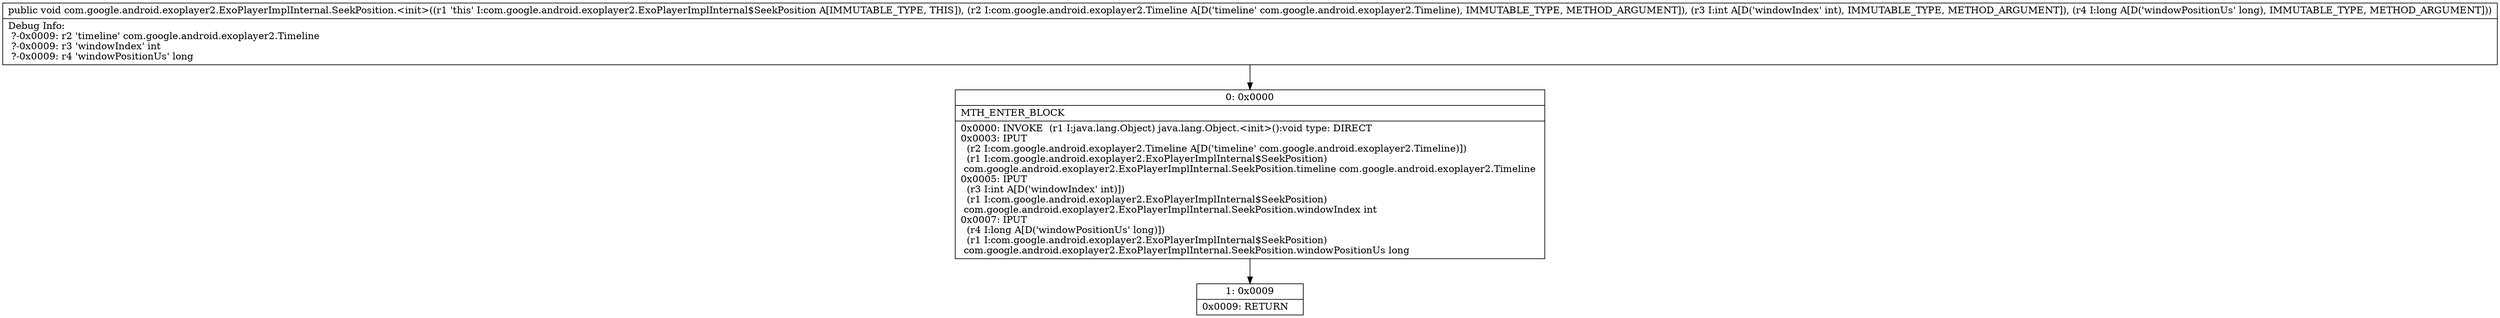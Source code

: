 digraph "CFG forcom.google.android.exoplayer2.ExoPlayerImplInternal.SeekPosition.\<init\>(Lcom\/google\/android\/exoplayer2\/Timeline;IJ)V" {
Node_0 [shape=record,label="{0\:\ 0x0000|MTH_ENTER_BLOCK\l|0x0000: INVOKE  (r1 I:java.lang.Object) java.lang.Object.\<init\>():void type: DIRECT \l0x0003: IPUT  \l  (r2 I:com.google.android.exoplayer2.Timeline A[D('timeline' com.google.android.exoplayer2.Timeline)])\l  (r1 I:com.google.android.exoplayer2.ExoPlayerImplInternal$SeekPosition)\l com.google.android.exoplayer2.ExoPlayerImplInternal.SeekPosition.timeline com.google.android.exoplayer2.Timeline \l0x0005: IPUT  \l  (r3 I:int A[D('windowIndex' int)])\l  (r1 I:com.google.android.exoplayer2.ExoPlayerImplInternal$SeekPosition)\l com.google.android.exoplayer2.ExoPlayerImplInternal.SeekPosition.windowIndex int \l0x0007: IPUT  \l  (r4 I:long A[D('windowPositionUs' long)])\l  (r1 I:com.google.android.exoplayer2.ExoPlayerImplInternal$SeekPosition)\l com.google.android.exoplayer2.ExoPlayerImplInternal.SeekPosition.windowPositionUs long \l}"];
Node_1 [shape=record,label="{1\:\ 0x0009|0x0009: RETURN   \l}"];
MethodNode[shape=record,label="{public void com.google.android.exoplayer2.ExoPlayerImplInternal.SeekPosition.\<init\>((r1 'this' I:com.google.android.exoplayer2.ExoPlayerImplInternal$SeekPosition A[IMMUTABLE_TYPE, THIS]), (r2 I:com.google.android.exoplayer2.Timeline A[D('timeline' com.google.android.exoplayer2.Timeline), IMMUTABLE_TYPE, METHOD_ARGUMENT]), (r3 I:int A[D('windowIndex' int), IMMUTABLE_TYPE, METHOD_ARGUMENT]), (r4 I:long A[D('windowPositionUs' long), IMMUTABLE_TYPE, METHOD_ARGUMENT]))  | Debug Info:\l  ?\-0x0009: r2 'timeline' com.google.android.exoplayer2.Timeline\l  ?\-0x0009: r3 'windowIndex' int\l  ?\-0x0009: r4 'windowPositionUs' long\l}"];
MethodNode -> Node_0;
Node_0 -> Node_1;
}

